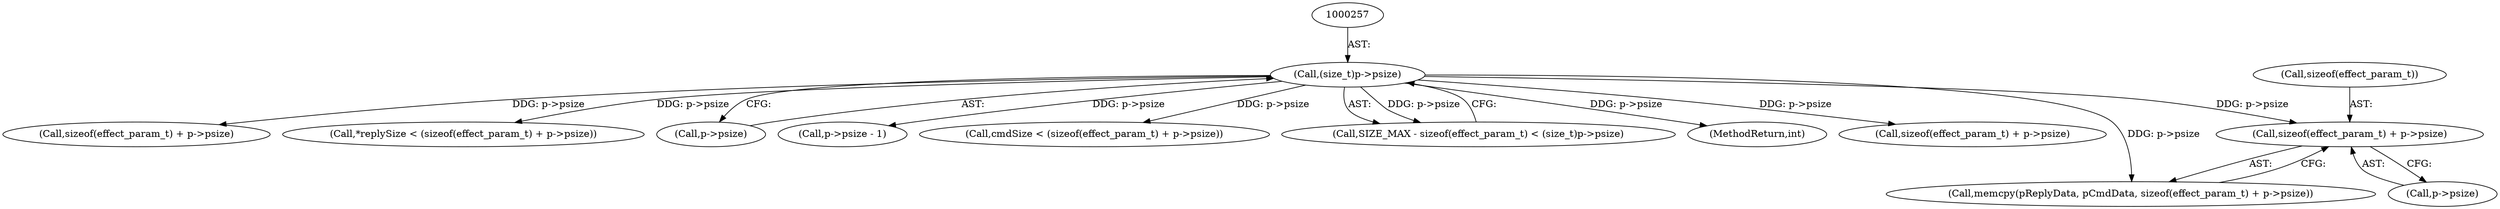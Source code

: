 digraph "0_Android_f490fc335772a9b14e78997486f4a572b0594c04_0@API" {
"1000313" [label="(Call,sizeof(effect_param_t) + p->psize)"];
"1000256" [label="(Call,(size_t)p->psize)"];
"1000281" [label="(Call,sizeof(effect_param_t) + p->psize)"];
"1000295" [label="(Call,*replySize < (sizeof(effect_param_t) + p->psize))"];
"1000258" [label="(Call,p->psize)"];
"1000330" [label="(Call,p->psize - 1)"];
"1000314" [label="(Call,sizeof(effect_param_t))"];
"1000279" [label="(Call,cmdSize < (sizeof(effect_param_t) + p->psize))"];
"1000251" [label="(Call,SIZE_MAX - sizeof(effect_param_t) < (size_t)p->psize)"];
"1000688" [label="(MethodReturn,int)"];
"1000316" [label="(Call,p->psize)"];
"1000256" [label="(Call,(size_t)p->psize)"];
"1000313" [label="(Call,sizeof(effect_param_t) + p->psize)"];
"1000298" [label="(Call,sizeof(effect_param_t) + p->psize)"];
"1000310" [label="(Call,memcpy(pReplyData, pCmdData, sizeof(effect_param_t) + p->psize))"];
"1000313" -> "1000310"  [label="AST: "];
"1000313" -> "1000316"  [label="CFG: "];
"1000314" -> "1000313"  [label="AST: "];
"1000316" -> "1000313"  [label="AST: "];
"1000310" -> "1000313"  [label="CFG: "];
"1000256" -> "1000313"  [label="DDG: p->psize"];
"1000256" -> "1000251"  [label="AST: "];
"1000256" -> "1000258"  [label="CFG: "];
"1000257" -> "1000256"  [label="AST: "];
"1000258" -> "1000256"  [label="AST: "];
"1000251" -> "1000256"  [label="CFG: "];
"1000256" -> "1000688"  [label="DDG: p->psize"];
"1000256" -> "1000251"  [label="DDG: p->psize"];
"1000256" -> "1000279"  [label="DDG: p->psize"];
"1000256" -> "1000281"  [label="DDG: p->psize"];
"1000256" -> "1000295"  [label="DDG: p->psize"];
"1000256" -> "1000298"  [label="DDG: p->psize"];
"1000256" -> "1000310"  [label="DDG: p->psize"];
"1000256" -> "1000330"  [label="DDG: p->psize"];
}
